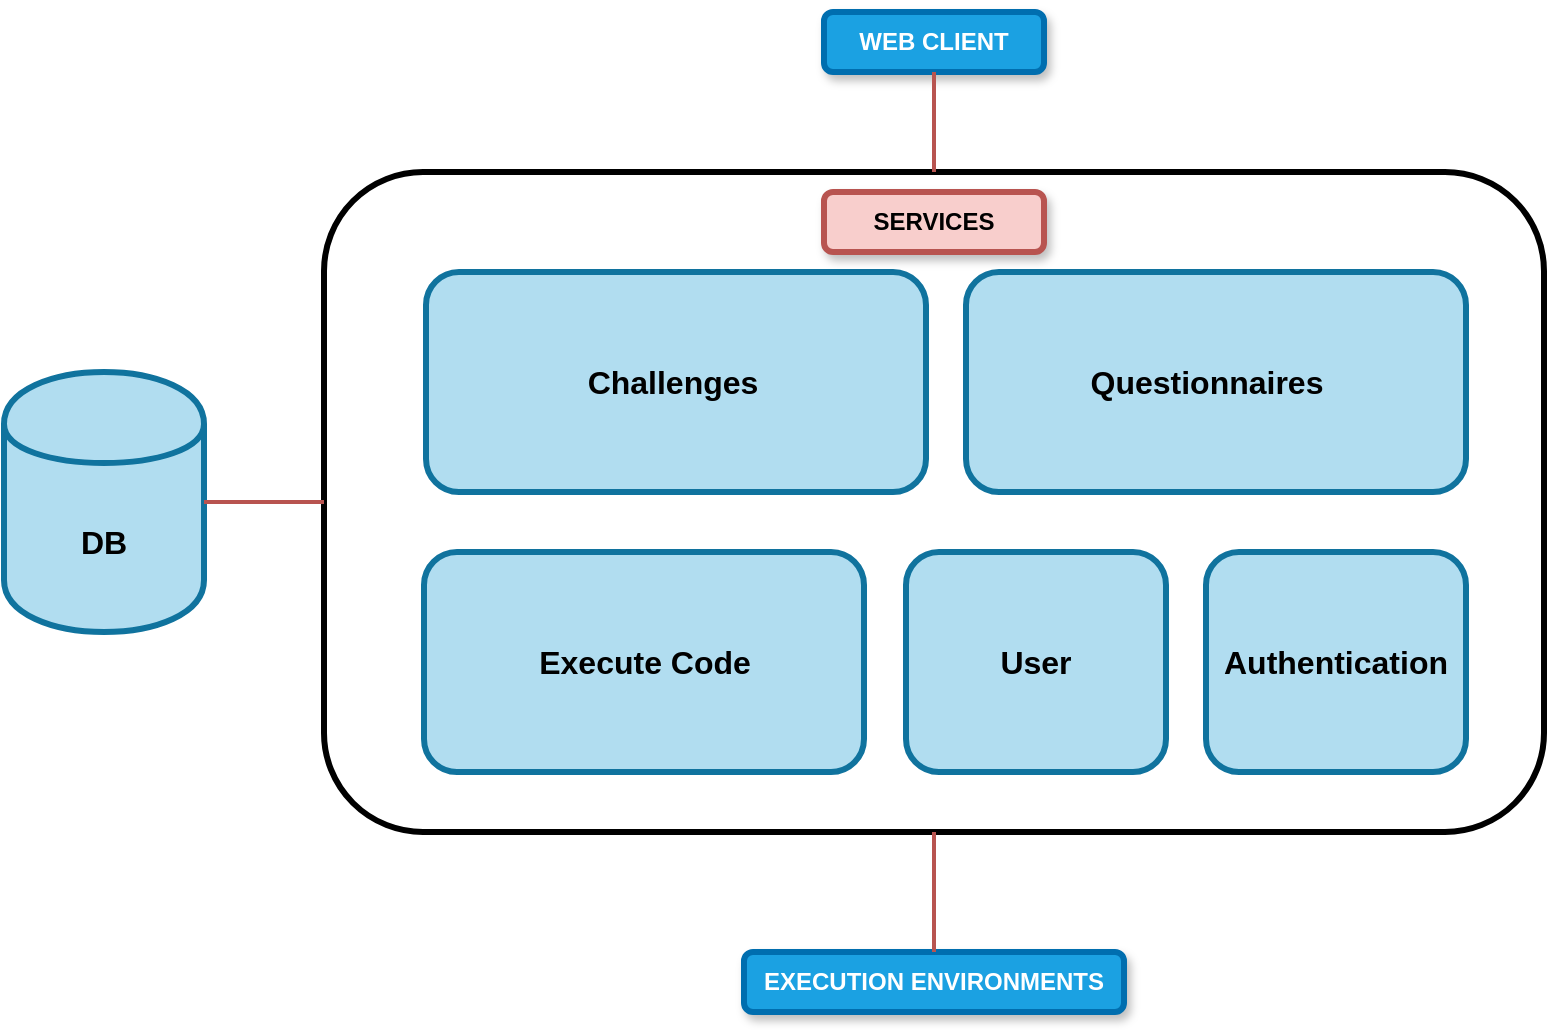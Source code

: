 <mxfile version="13.2.4"><diagram id="jYwU8kuyBxlGm1DwFmvv" name="Page-1"><mxGraphModel dx="1422" dy="713" grid="1" gridSize="10" guides="1" tooltips="1" connect="1" arrows="0" fold="1" page="1" pageScale="1" pageWidth="827" pageHeight="1169" background="none" math="0" shadow="0"><root><mxCell id="0"/><mxCell id="1" parent="0"/><mxCell id="lb7RfSrmBw8OKZbe-Gg0-6" value="" style="rounded=1;whiteSpace=wrap;html=1;strokeWidth=3;" parent="1" vertex="1"><mxGeometry x="189" y="430" width="610" height="330" as="geometry"/></mxCell><mxCell id="lb7RfSrmBw8OKZbe-Gg0-7" value="&lt;h2&gt;&lt;font style=&quot;font-size: 16px&quot;&gt;DB&lt;/font&gt;&lt;/h2&gt;" style="shape=cylinder;whiteSpace=wrap;html=1;boundedLbl=1;backgroundOutline=1;rounded=0;strokeWidth=3;fillColor=#b1ddf0;strokeColor=#10739e;" parent="1" vertex="1"><mxGeometry x="29" y="530" width="100" height="130" as="geometry"/></mxCell><mxCell id="ToDXpuR1NA3O6nsimoDi-1" value="" style="endArrow=none;html=1;strokeColor=#b85450;strokeWidth=2;fillColor=#f8cecc;entryX=0;entryY=0.5;entryDx=0;entryDy=0;exitX=1;exitY=0.5;exitDx=0;exitDy=0;" parent="1" source="lb7RfSrmBw8OKZbe-Gg0-7" target="lb7RfSrmBw8OKZbe-Gg0-6" edge="1"><mxGeometry width="50" height="50" relative="1" as="geometry"><mxPoint x="125" y="560" as="sourcePoint"/><mxPoint x="185" y="560" as="targetPoint"/></mxGeometry></mxCell><mxCell id="jeo5grCWwgurk_t_3IzD-1" value="&lt;b&gt;EXECUTION ENVIRONMENTS&lt;/b&gt;" style="rounded=1;whiteSpace=wrap;html=1;shadow=1;glass=0;strokeColor=#006EAF;strokeWidth=3;fillColor=#1ba1e2;fontColor=#ffffff;" parent="1" vertex="1"><mxGeometry x="399" y="820" width="190" height="30" as="geometry"/></mxCell><mxCell id="lb7RfSrmBw8OKZbe-Gg0-12" value="&lt;h2&gt;&lt;br&gt;&lt;/h2&gt;" style="rounded=1;whiteSpace=wrap;html=1;strokeColor=#10739e;strokeWidth=3;fillColor=#b1ddf0;" parent="1" vertex="1"><mxGeometry x="480" y="620" width="130" height="110" as="geometry"/></mxCell><mxCell id="lb7RfSrmBw8OKZbe-Gg0-9" value="&lt;h2&gt;&lt;br&gt;&lt;/h2&gt;" style="rounded=1;whiteSpace=wrap;html=1;strokeColor=#10739e;strokeWidth=3;fillColor=#b1ddf0;" parent="1" vertex="1"><mxGeometry x="240" y="480" width="250" height="110" as="geometry"/></mxCell><mxCell id="lb7RfSrmBw8OKZbe-Gg0-10" value="&lt;h2&gt;&lt;br&gt;&lt;/h2&gt;" style="rounded=1;whiteSpace=wrap;html=1;strokeColor=#10739e;strokeWidth=3;fillColor=#b1ddf0;" parent="1" vertex="1"><mxGeometry x="239" y="620" width="220" height="110" as="geometry"/></mxCell><mxCell id="jeo5grCWwgurk_t_3IzD-22" value="&lt;h2&gt;&lt;br&gt;&lt;/h2&gt;" style="rounded=1;whiteSpace=wrap;html=1;strokeColor=#10739e;strokeWidth=3;fillColor=#b1ddf0;" parent="1" vertex="1"><mxGeometry x="510" y="480" width="250" height="110" as="geometry"/></mxCell><mxCell id="jeo5grCWwgurk_t_3IzD-23" value="&lt;h2&gt;&lt;br&gt;&lt;/h2&gt;" style="rounded=1;whiteSpace=wrap;html=1;strokeColor=#10739e;strokeWidth=3;fillColor=#b1ddf0;" parent="1" vertex="1"><mxGeometry x="630" y="620" width="130" height="110" as="geometry"/></mxCell><mxCell id="jeo5grCWwgurk_t_3IzD-25" value="&lt;h2&gt;&lt;font style=&quot;font-size: 16px&quot;&gt;Authentication&lt;/font&gt;&lt;/h2&gt;" style="text;html=1;strokeColor=none;fillColor=none;align=center;verticalAlign=middle;whiteSpace=wrap;rounded=0;glass=0;comic=0;" parent="1" vertex="1"><mxGeometry x="635" y="665" width="120" height="20" as="geometry"/></mxCell><mxCell id="jeo5grCWwgurk_t_3IzD-26" value="&lt;h2&gt;&lt;font style=&quot;font-size: 16px&quot;&gt;User&lt;/font&gt;&lt;/h2&gt;" style="text;html=1;strokeColor=none;fillColor=none;align=center;verticalAlign=middle;whiteSpace=wrap;rounded=0;glass=0;comic=0;" parent="1" vertex="1"><mxGeometry x="520" y="665" width="50" height="20" as="geometry"/></mxCell><mxCell id="jeo5grCWwgurk_t_3IzD-27" value="&lt;h2&gt;&lt;font style=&quot;font-size: 16px&quot;&gt;Execute Code&lt;/font&gt;&lt;/h2&gt;" style="text;html=1;strokeColor=none;fillColor=none;align=center;verticalAlign=middle;whiteSpace=wrap;rounded=0;glass=0;comic=0;" parent="1" vertex="1"><mxGeometry x="288.5" y="665" width="121" height="20" as="geometry"/></mxCell><mxCell id="jeo5grCWwgurk_t_3IzD-28" value="&lt;h2&gt;&lt;font style=&quot;font-size: 16px&quot;&gt;Challenges&lt;/font&gt;&lt;/h2&gt;" style="text;html=1;strokeColor=none;fillColor=none;align=center;verticalAlign=middle;whiteSpace=wrap;rounded=0;glass=0;comic=0;" parent="1" vertex="1"><mxGeometry x="313" y="525" width="101" height="20" as="geometry"/></mxCell><mxCell id="jeo5grCWwgurk_t_3IzD-29" value="&lt;h2&gt;&lt;font style=&quot;font-size: 16px&quot;&gt;Questionnaires&lt;/font&gt;&lt;/h2&gt;" style="text;html=1;strokeColor=none;fillColor=none;align=center;verticalAlign=middle;whiteSpace=wrap;rounded=0;glass=0;comic=0;" parent="1" vertex="1"><mxGeometry x="570" y="525" width="121" height="20" as="geometry"/></mxCell><mxCell id="AMKLFTEVsgbRbijIRAuE-4" value="" style="endArrow=none;html=1;strokeColor=#b85450;strokeWidth=2;fillColor=#f8cecc;entryX=0.5;entryY=0;entryDx=0;entryDy=0;exitX=0.5;exitY=1;exitDx=0;exitDy=0;startArrow=none;startFill=0;endFill=0;" parent="1" source="lb7RfSrmBw8OKZbe-Gg0-6" target="jeo5grCWwgurk_t_3IzD-1" edge="1"><mxGeometry width="50" height="50" relative="1" as="geometry"><mxPoint x="139" y="610" as="sourcePoint"/><mxPoint x="199" y="610" as="targetPoint"/></mxGeometry></mxCell><mxCell id="AMKLFTEVsgbRbijIRAuE-3" value="&lt;b&gt;WEB CLIENT&lt;/b&gt;" style="rounded=1;whiteSpace=wrap;html=1;shadow=1;glass=0;strokeColor=#006EAF;strokeWidth=3;fillColor=#1ba1e2;fontColor=#ffffff;" parent="1" vertex="1"><mxGeometry x="439" y="350" width="110" height="30" as="geometry"/></mxCell><mxCell id="AMKLFTEVsgbRbijIRAuE-7" value="" style="endArrow=none;html=1;strokeColor=#b85450;strokeWidth=2;fillColor=#f8cecc;exitX=0.5;exitY=1;exitDx=0;exitDy=0;entryX=0.5;entryY=0;entryDx=0;entryDy=0;" parent="1" source="AMKLFTEVsgbRbijIRAuE-3" target="lb7RfSrmBw8OKZbe-Gg0-6" edge="1"><mxGeometry width="50" height="50" relative="1" as="geometry"><mxPoint x="494" y="380" as="sourcePoint"/><mxPoint x="640" y="400" as="targetPoint"/></mxGeometry></mxCell><mxCell id="lb7RfSrmBw8OKZbe-Gg0-46" value="&lt;b&gt;SERVICES&lt;/b&gt;" style="rounded=1;whiteSpace=wrap;html=1;shadow=1;glass=0;strokeColor=#b85450;strokeWidth=3;fillColor=#f8cecc;rotation=0;" parent="1" vertex="1"><mxGeometry x="439" y="440" width="110" height="30" as="geometry"/></mxCell></root></mxGraphModel></diagram></mxfile>